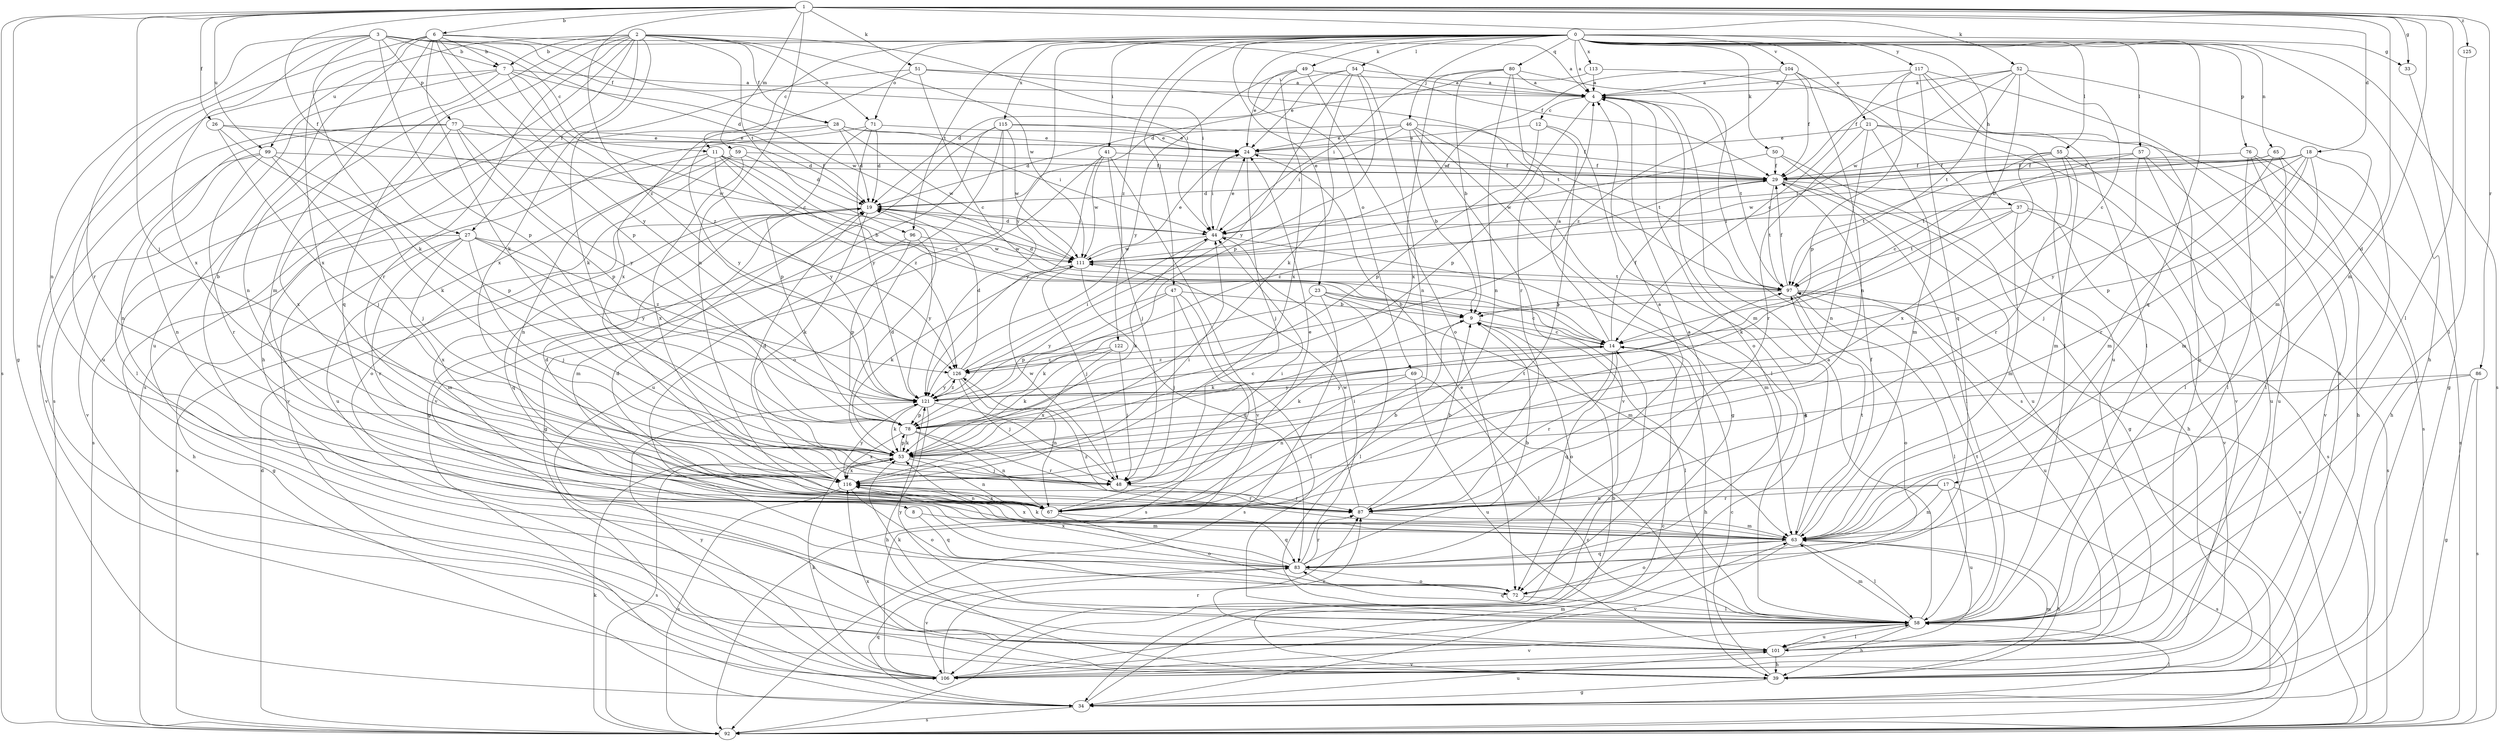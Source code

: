 strict digraph  {
0;
1;
2;
3;
4;
6;
7;
8;
9;
11;
12;
14;
17;
18;
19;
21;
23;
24;
26;
27;
28;
29;
33;
34;
37;
39;
41;
44;
46;
47;
48;
49;
50;
51;
52;
53;
54;
55;
57;
58;
59;
63;
65;
67;
69;
71;
72;
76;
77;
78;
80;
83;
86;
87;
92;
96;
97;
99;
101;
104;
106;
111;
113;
115;
116;
117;
121;
122;
125;
126;
0 -> 4  [label=a];
0 -> 11  [label=c];
0 -> 21  [label=e];
0 -> 23  [label=e];
0 -> 33  [label=g];
0 -> 37  [label=h];
0 -> 39  [label=h];
0 -> 41  [label=i];
0 -> 46  [label=j];
0 -> 47  [label=j];
0 -> 49  [label=k];
0 -> 50  [label=k];
0 -> 54  [label=l];
0 -> 55  [label=l];
0 -> 57  [label=l];
0 -> 65  [label=n];
0 -> 69  [label=o];
0 -> 71  [label=o];
0 -> 76  [label=p];
0 -> 80  [label=q];
0 -> 83  [label=q];
0 -> 92  [label=s];
0 -> 96  [label=t];
0 -> 104  [label=v];
0 -> 113  [label=x];
0 -> 115  [label=x];
0 -> 117  [label=y];
0 -> 121  [label=y];
0 -> 122  [label=z];
1 -> 6  [label=b];
1 -> 17  [label=d];
1 -> 18  [label=d];
1 -> 26  [label=f];
1 -> 27  [label=f];
1 -> 33  [label=g];
1 -> 34  [label=g];
1 -> 48  [label=j];
1 -> 51  [label=k];
1 -> 52  [label=k];
1 -> 58  [label=l];
1 -> 59  [label=m];
1 -> 63  [label=m];
1 -> 67  [label=n];
1 -> 86  [label=r];
1 -> 92  [label=s];
1 -> 99  [label=u];
1 -> 125  [label=z];
1 -> 126  [label=z];
2 -> 7  [label=b];
2 -> 27  [label=f];
2 -> 28  [label=f];
2 -> 39  [label=h];
2 -> 44  [label=i];
2 -> 71  [label=o];
2 -> 83  [label=q];
2 -> 87  [label=r];
2 -> 92  [label=s];
2 -> 96  [label=t];
2 -> 99  [label=u];
2 -> 101  [label=u];
2 -> 111  [label=w];
2 -> 116  [label=x];
3 -> 7  [label=b];
3 -> 11  [label=c];
3 -> 19  [label=d];
3 -> 28  [label=f];
3 -> 29  [label=f];
3 -> 53  [label=k];
3 -> 67  [label=n];
3 -> 77  [label=p];
3 -> 78  [label=p];
3 -> 87  [label=r];
3 -> 116  [label=x];
4 -> 12  [label=c];
4 -> 63  [label=m];
4 -> 72  [label=o];
4 -> 78  [label=p];
4 -> 97  [label=t];
6 -> 4  [label=a];
6 -> 7  [label=b];
6 -> 8  [label=b];
6 -> 44  [label=i];
6 -> 53  [label=k];
6 -> 63  [label=m];
6 -> 78  [label=p];
6 -> 101  [label=u];
6 -> 116  [label=x];
6 -> 121  [label=y];
7 -> 4  [label=a];
7 -> 14  [label=c];
7 -> 67  [label=n];
7 -> 92  [label=s];
7 -> 101  [label=u];
7 -> 111  [label=w];
7 -> 126  [label=z];
8 -> 63  [label=m];
8 -> 83  [label=q];
9 -> 14  [label=c];
9 -> 53  [label=k];
9 -> 58  [label=l];
9 -> 72  [label=o];
11 -> 9  [label=b];
11 -> 14  [label=c];
11 -> 29  [label=f];
11 -> 67  [label=n];
11 -> 92  [label=s];
11 -> 121  [label=y];
11 -> 126  [label=z];
12 -> 24  [label=e];
12 -> 34  [label=g];
12 -> 48  [label=j];
12 -> 78  [label=p];
14 -> 4  [label=a];
14 -> 29  [label=f];
14 -> 39  [label=h];
14 -> 53  [label=k];
14 -> 83  [label=q];
14 -> 87  [label=r];
14 -> 126  [label=z];
17 -> 63  [label=m];
17 -> 67  [label=n];
17 -> 87  [label=r];
17 -> 92  [label=s];
17 -> 101  [label=u];
18 -> 29  [label=f];
18 -> 44  [label=i];
18 -> 58  [label=l];
18 -> 63  [label=m];
18 -> 78  [label=p];
18 -> 87  [label=r];
18 -> 97  [label=t];
18 -> 121  [label=y];
19 -> 44  [label=i];
19 -> 53  [label=k];
19 -> 63  [label=m];
19 -> 83  [label=q];
19 -> 92  [label=s];
21 -> 24  [label=e];
21 -> 63  [label=m];
21 -> 67  [label=n];
21 -> 87  [label=r];
21 -> 92  [label=s];
21 -> 106  [label=v];
23 -> 9  [label=b];
23 -> 14  [label=c];
23 -> 53  [label=k];
23 -> 58  [label=l];
23 -> 63  [label=m];
23 -> 92  [label=s];
24 -> 29  [label=f];
24 -> 44  [label=i];
24 -> 48  [label=j];
26 -> 24  [label=e];
26 -> 48  [label=j];
26 -> 53  [label=k];
26 -> 111  [label=w];
27 -> 34  [label=g];
27 -> 39  [label=h];
27 -> 48  [label=j];
27 -> 87  [label=r];
27 -> 111  [label=w];
27 -> 116  [label=x];
27 -> 121  [label=y];
27 -> 126  [label=z];
28 -> 19  [label=d];
28 -> 24  [label=e];
28 -> 44  [label=i];
28 -> 58  [label=l];
28 -> 111  [label=w];
28 -> 121  [label=y];
29 -> 19  [label=d];
29 -> 39  [label=h];
29 -> 58  [label=l];
29 -> 92  [label=s];
29 -> 97  [label=t];
29 -> 126  [label=z];
33 -> 34  [label=g];
34 -> 14  [label=c];
34 -> 58  [label=l];
34 -> 83  [label=q];
34 -> 92  [label=s];
34 -> 101  [label=u];
37 -> 44  [label=i];
37 -> 53  [label=k];
37 -> 63  [label=m];
37 -> 92  [label=s];
37 -> 97  [label=t];
37 -> 106  [label=v];
39 -> 9  [label=b];
39 -> 14  [label=c];
39 -> 34  [label=g];
39 -> 63  [label=m];
39 -> 116  [label=x];
41 -> 29  [label=f];
41 -> 34  [label=g];
41 -> 48  [label=j];
41 -> 106  [label=v];
41 -> 111  [label=w];
41 -> 121  [label=y];
44 -> 19  [label=d];
44 -> 24  [label=e];
44 -> 53  [label=k];
44 -> 63  [label=m];
44 -> 111  [label=w];
46 -> 9  [label=b];
46 -> 19  [label=d];
46 -> 24  [label=e];
46 -> 34  [label=g];
46 -> 44  [label=i];
46 -> 58  [label=l];
46 -> 97  [label=t];
46 -> 106  [label=v];
47 -> 9  [label=b];
47 -> 48  [label=j];
47 -> 58  [label=l];
47 -> 78  [label=p];
47 -> 92  [label=s];
47 -> 121  [label=y];
48 -> 87  [label=r];
48 -> 111  [label=w];
49 -> 4  [label=a];
49 -> 24  [label=e];
49 -> 72  [label=o];
49 -> 116  [label=x];
49 -> 121  [label=y];
50 -> 29  [label=f];
50 -> 34  [label=g];
50 -> 101  [label=u];
50 -> 111  [label=w];
51 -> 4  [label=a];
51 -> 14  [label=c];
51 -> 53  [label=k];
51 -> 97  [label=t];
51 -> 116  [label=x];
52 -> 4  [label=a];
52 -> 9  [label=b];
52 -> 14  [label=c];
52 -> 29  [label=f];
52 -> 63  [label=m];
52 -> 97  [label=t];
52 -> 111  [label=w];
53 -> 19  [label=d];
53 -> 48  [label=j];
53 -> 67  [label=n];
53 -> 78  [label=p];
53 -> 92  [label=s];
53 -> 97  [label=t];
53 -> 116  [label=x];
54 -> 4  [label=a];
54 -> 19  [label=d];
54 -> 24  [label=e];
54 -> 53  [label=k];
54 -> 67  [label=n];
54 -> 78  [label=p];
54 -> 121  [label=y];
55 -> 29  [label=f];
55 -> 63  [label=m];
55 -> 87  [label=r];
55 -> 97  [label=t];
55 -> 101  [label=u];
55 -> 116  [label=x];
57 -> 14  [label=c];
57 -> 29  [label=f];
57 -> 48  [label=j];
57 -> 58  [label=l];
57 -> 101  [label=u];
58 -> 4  [label=a];
58 -> 24  [label=e];
58 -> 39  [label=h];
58 -> 53  [label=k];
58 -> 63  [label=m];
58 -> 83  [label=q];
58 -> 97  [label=t];
58 -> 101  [label=u];
58 -> 106  [label=v];
58 -> 121  [label=y];
59 -> 19  [label=d];
59 -> 29  [label=f];
59 -> 72  [label=o];
59 -> 101  [label=u];
59 -> 116  [label=x];
63 -> 19  [label=d];
63 -> 29  [label=f];
63 -> 39  [label=h];
63 -> 58  [label=l];
63 -> 72  [label=o];
63 -> 83  [label=q];
63 -> 97  [label=t];
63 -> 106  [label=v];
63 -> 116  [label=x];
63 -> 126  [label=z];
65 -> 29  [label=f];
65 -> 39  [label=h];
65 -> 58  [label=l];
65 -> 63  [label=m];
65 -> 111  [label=w];
67 -> 9  [label=b];
67 -> 19  [label=d];
67 -> 24  [label=e];
67 -> 44  [label=i];
67 -> 72  [label=o];
67 -> 83  [label=q];
67 -> 116  [label=x];
69 -> 58  [label=l];
69 -> 67  [label=n];
69 -> 101  [label=u];
69 -> 121  [label=y];
71 -> 19  [label=d];
71 -> 24  [label=e];
71 -> 78  [label=p];
71 -> 106  [label=v];
71 -> 121  [label=y];
72 -> 58  [label=l];
76 -> 29  [label=f];
76 -> 39  [label=h];
76 -> 58  [label=l];
76 -> 92  [label=s];
76 -> 106  [label=v];
77 -> 19  [label=d];
77 -> 24  [label=e];
77 -> 67  [label=n];
77 -> 78  [label=p];
77 -> 106  [label=v];
77 -> 116  [label=x];
77 -> 121  [label=y];
78 -> 53  [label=k];
78 -> 67  [label=n];
78 -> 87  [label=r];
78 -> 116  [label=x];
80 -> 4  [label=a];
80 -> 9  [label=b];
80 -> 44  [label=i];
80 -> 67  [label=n];
80 -> 87  [label=r];
80 -> 92  [label=s];
80 -> 116  [label=x];
83 -> 4  [label=a];
83 -> 9  [label=b];
83 -> 44  [label=i];
83 -> 53  [label=k];
83 -> 72  [label=o];
83 -> 87  [label=r];
83 -> 106  [label=v];
83 -> 116  [label=x];
86 -> 34  [label=g];
86 -> 53  [label=k];
86 -> 92  [label=s];
86 -> 121  [label=y];
87 -> 4  [label=a];
87 -> 9  [label=b];
87 -> 63  [label=m];
87 -> 111  [label=w];
92 -> 14  [label=c];
92 -> 19  [label=d];
92 -> 53  [label=k];
96 -> 63  [label=m];
96 -> 78  [label=p];
96 -> 111  [label=w];
96 -> 121  [label=y];
97 -> 9  [label=b];
97 -> 19  [label=d];
97 -> 29  [label=f];
97 -> 58  [label=l];
97 -> 72  [label=o];
97 -> 92  [label=s];
97 -> 101  [label=u];
99 -> 29  [label=f];
99 -> 48  [label=j];
99 -> 67  [label=n];
99 -> 78  [label=p];
99 -> 87  [label=r];
99 -> 106  [label=v];
101 -> 39  [label=h];
101 -> 58  [label=l];
101 -> 87  [label=r];
101 -> 106  [label=v];
104 -> 4  [label=a];
104 -> 29  [label=f];
104 -> 67  [label=n];
104 -> 101  [label=u];
104 -> 111  [label=w];
104 -> 126  [label=z];
106 -> 53  [label=k];
106 -> 63  [label=m];
106 -> 87  [label=r];
106 -> 121  [label=y];
111 -> 24  [label=e];
111 -> 48  [label=j];
111 -> 53  [label=k];
111 -> 83  [label=q];
111 -> 97  [label=t];
113 -> 4  [label=a];
113 -> 19  [label=d];
113 -> 58  [label=l];
115 -> 24  [label=e];
115 -> 29  [label=f];
115 -> 34  [label=g];
115 -> 72  [label=o];
115 -> 101  [label=u];
115 -> 106  [label=v];
115 -> 111  [label=w];
116 -> 19  [label=d];
116 -> 44  [label=i];
116 -> 67  [label=n];
116 -> 72  [label=o];
116 -> 87  [label=r];
116 -> 92  [label=s];
116 -> 121  [label=y];
117 -> 4  [label=a];
117 -> 14  [label=c];
117 -> 39  [label=h];
117 -> 58  [label=l];
117 -> 78  [label=p];
117 -> 83  [label=q];
117 -> 101  [label=u];
121 -> 14  [label=c];
121 -> 39  [label=h];
121 -> 48  [label=j];
121 -> 53  [label=k];
121 -> 78  [label=p];
121 -> 126  [label=z];
122 -> 48  [label=j];
122 -> 53  [label=k];
122 -> 116  [label=x];
122 -> 126  [label=z];
125 -> 58  [label=l];
126 -> 19  [label=d];
126 -> 44  [label=i];
126 -> 48  [label=j];
126 -> 67  [label=n];
126 -> 121  [label=y];
}
